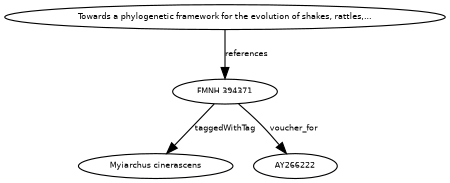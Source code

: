 digraph G {
size="3,3";
node [fontsize=7, fontname="Helvetica"];
edge [fontsize=7, fontname="Helvetica"];
node0 [label="FMNH 394371", width=0.27433100247,height=0.27433100247];
node1 [label="Towards a phylogenetic framework for the evolution of shakes, rattles,...", width=0.27433100247,height=0.27433100247];
node2 [label="Myiarchus cinerascens", width=0.27433100247,height=0.27433100247];
node3 [label="AY266222", width=0.27433100247,height=0.27433100247];
node1 -> node0 [label="references"];
node0 -> node2 [label="taggedWithTag"];
node0 -> node3 [label="voucher_for"];
}

